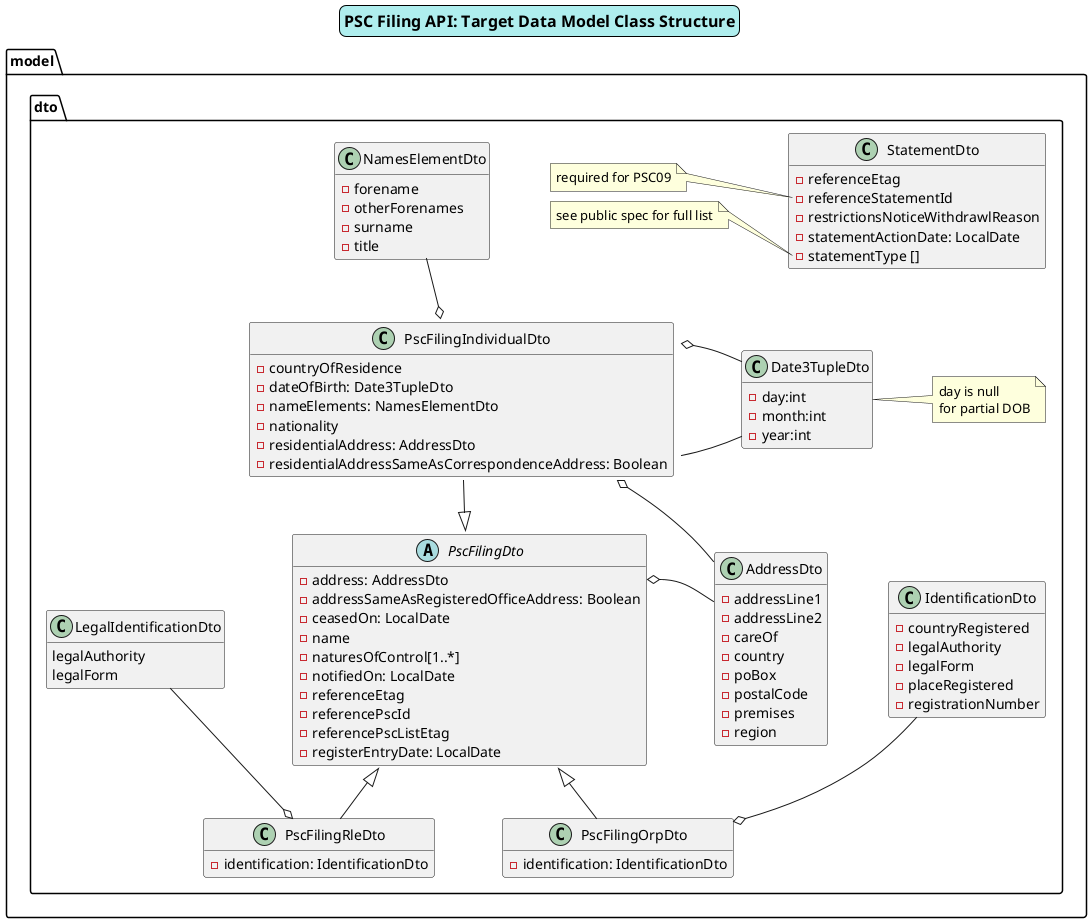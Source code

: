 @startuml
'https://plantuml.com/class-diagram
'ortho
skinparam linetype poly
skinparam nodesep 60 /' horizontal separator '/
skinparam ranksep 50 /' vertical separator '/
skinparam titleBorderRoundCorner 15
skinparam titleBorderThickness 1
skinparam titleBorderColor black
skinparam titleBackgroundColor PaleTurquoise
skinparam groupInheritance 1
scale 1
hide empty members
'hide circle'
skinparam titleFontSize 16

title PSC Filing API: Target Data Model Class Structure

    package "model" {

        package "dto" {

            class AddressDto {
                -addressLine1
                -addressLine2
                -careOf
                -country
                -poBox
                -postalCode
                -premises
                -region
            }

            class Date3TupleDto {
                -day:int
                -month:int
                -year:int
            }
            note right of Date3TupleDto
               day is null
               for partial DOB
            end note

            class IdentificationDto {
                -countryRegistered
                -legalAuthority
                -legalForm
                -placeRegistered
                -registrationNumber
            }

            class NamesElementDto {
                -forename
                -otherForenames
                -surname
                -title
            }

            abstract class PscFilingDto {
                -address: AddressDto
                -addressSameAsRegisteredOfficeAddress: Boolean
                -ceasedOn: LocalDate
                -name
                -naturesOfControl[1..*]
                -notifiedOn: LocalDate
                -referenceEtag
                -referencePscId
                -referencePscListEtag
                -registerEntryDate: LocalDate
            }

            class PscFilingIndividualDto {
                -countryOfResidence
                -dateOfBirth: Date3TupleDto
                -nameElements: NamesElementDto
                -nationality
                -residentialAddress: AddressDto
                -residentialAddressSameAsCorrespondenceAddress: Boolean
            }

            class PscFilingOrpDto {
                -identification: IdentificationDto
            }

            class PscFilingRleDto {
                -identification: IdentificationDto
            }

            class LegalIdentificationDto {
                legalAuthority
                legalForm
            }

/'           note right of PscFilingRleDto::identification
                legalAuthority
                and/or legalForm
            end note'/

            class StatementDto {
                -referenceEtag
                -referenceStatementId
                -restrictionsNoticeWithdrawlReason
                -statementActionDate: LocalDate
                -statementType []
            }

          note left of StatementDto::referenceStatementId
                required for PSC09
           end note

          note left of StatementDto::statementType
                see public spec for full list
           end note

            together {
                class PscFilingIndividualDto
                class PscFilingOrpDto
                class PscFilingRleDto
            }

            together {
                class AddressDto
                class Date3TupleDto
                class IdentificationDto
                class NamesElementDto
            }

            PscFilingIndividualDto - Date3TupleDto

            PscFilingDto::address o-l- AddressDto
            PscFilingIndividualDto::residential_address o-- AddressDto
            PscFilingIndividualDto o-u- Date3TupleDto
            PscFilingRleDto o-u- LegalIdentificationDto
            PscFilingOrpDto o-u- IdentificationDto
            PscFilingIndividualDto o-u- NamesElementDto
            PscFilingDto <|-- PscFilingIndividualDto
            PscFilingDto <|-- PscFilingOrpDto
            PscFilingDto <|-- PscFilingRleDto
        }
    }

@enduml